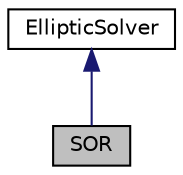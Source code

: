digraph "SOR"
{
  edge [fontname="Helvetica",fontsize="10",labelfontname="Helvetica",labelfontsize="10"];
  node [fontname="Helvetica",fontsize="10",shape=record];
  Node1 [label="SOR",height=0.2,width=0.4,color="black", fillcolor="grey75", style="filled", fontcolor="black"];
  Node2 -> Node1 [dir="back",color="midnightblue",fontsize="10",style="solid",fontname="Helvetica"];
  Node2 [label="EllipticSolver",height=0.2,width=0.4,color="black", fillcolor="white", style="filled",URL="$class_elliptic_solver.html",tooltip="mountain lion, puma, or catamount, is a large "];
}
